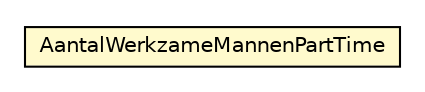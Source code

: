 #!/usr/local/bin/dot
#
# Class diagram 
# Generated by UMLGraph version R5_6-24-gf6e263 (http://www.umlgraph.org/)
#

digraph G {
	edge [fontname="Helvetica",fontsize=10,labelfontname="Helvetica",labelfontsize=10];
	node [fontname="Helvetica",fontsize=10,shape=plaintext];
	nodesep=0.25;
	ranksep=0.5;
	// nl.egem.stuf.sector.bg._0204.NNPFund.AantalWerkzameMannenPartTime
	c112186 [label=<<table title="nl.egem.stuf.sector.bg._0204.NNPFund.AantalWerkzameMannenPartTime" border="0" cellborder="1" cellspacing="0" cellpadding="2" port="p" bgcolor="lemonChiffon" href="./NNPFund.AantalWerkzameMannenPartTime.html">
		<tr><td><table border="0" cellspacing="0" cellpadding="1">
<tr><td align="center" balign="center"> AantalWerkzameMannenPartTime </td></tr>
		</table></td></tr>
		</table>>, URL="./NNPFund.AantalWerkzameMannenPartTime.html", fontname="Helvetica", fontcolor="black", fontsize=10.0];
}

